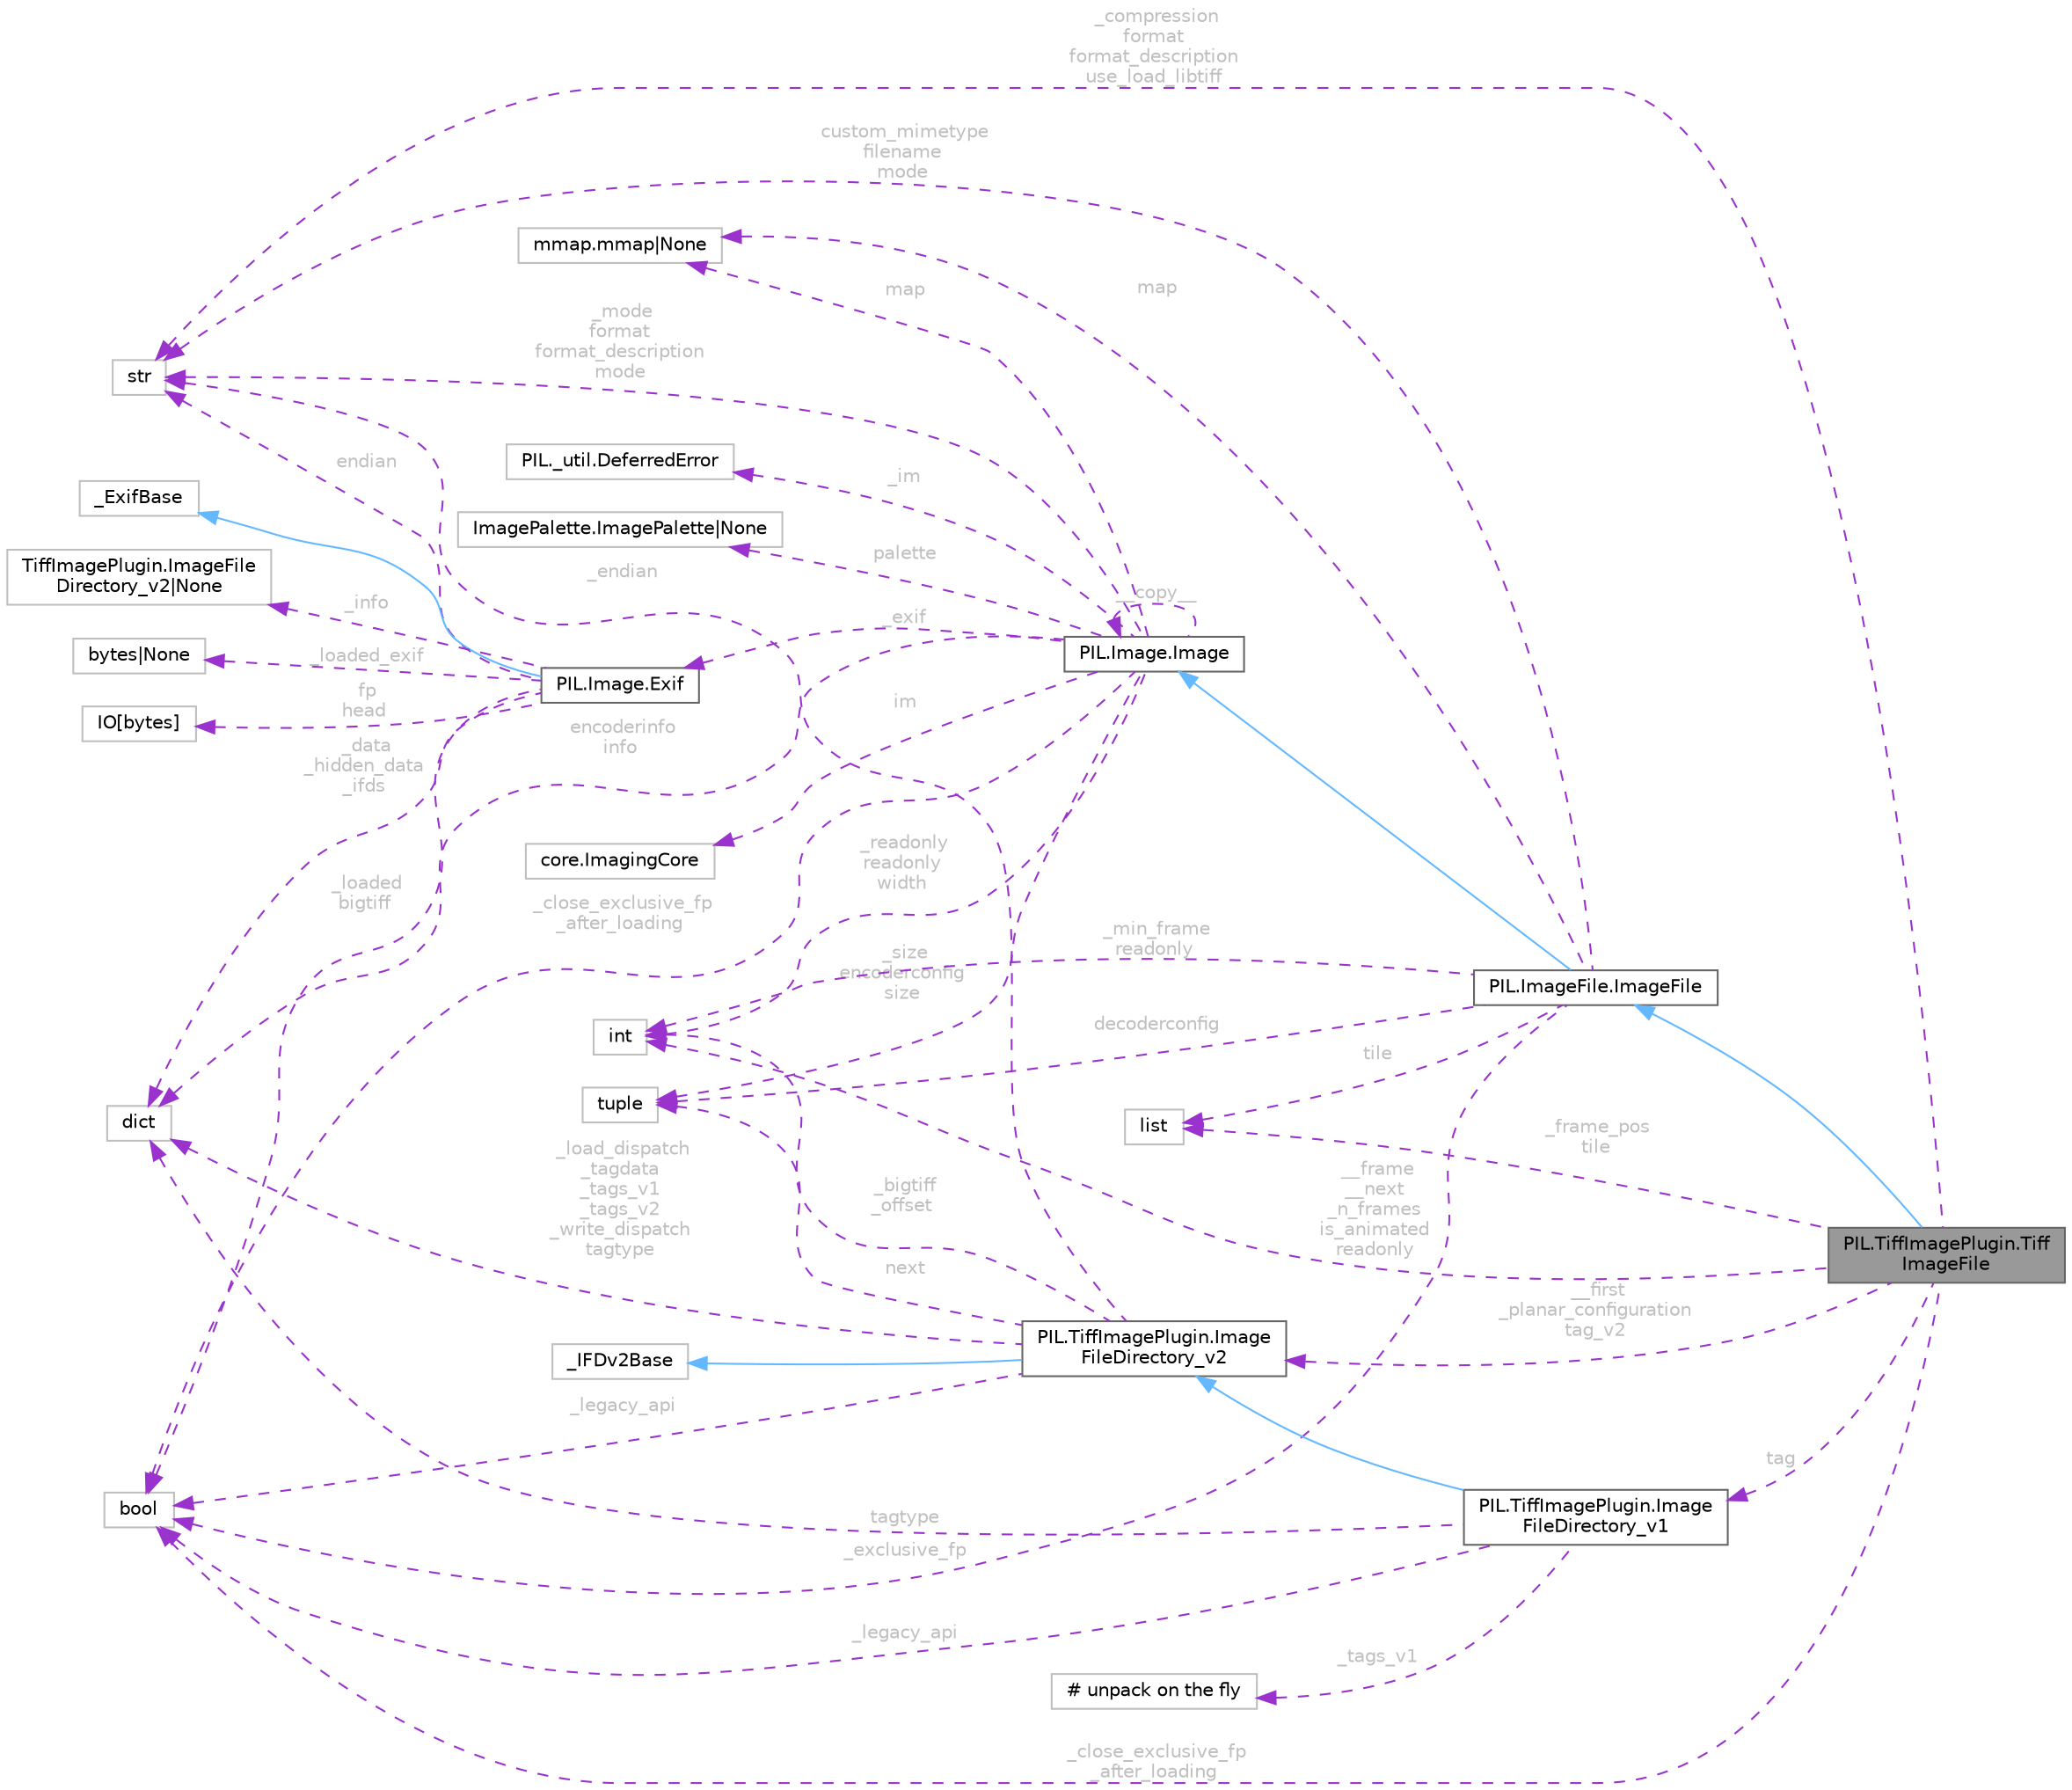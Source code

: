 digraph "PIL.TiffImagePlugin.TiffImageFile"
{
 // LATEX_PDF_SIZE
  bgcolor="transparent";
  edge [fontname=Helvetica,fontsize=10,labelfontname=Helvetica,labelfontsize=10];
  node [fontname=Helvetica,fontsize=10,shape=box,height=0.2,width=0.4];
  rankdir="LR";
  Node1 [id="Node000001",label="PIL.TiffImagePlugin.Tiff\lImageFile",height=0.2,width=0.4,color="gray40", fillcolor="grey60", style="filled", fontcolor="black",tooltip="Image plugin for TIFF files."];
  Node2 -> Node1 [id="edge43_Node000001_Node000002",dir="back",color="steelblue1",style="solid",tooltip=" "];
  Node2 [id="Node000002",label="PIL.ImageFile.ImageFile",height=0.2,width=0.4,color="gray40", fillcolor="white", style="filled",URL="$da/d3b/classPIL_1_1ImageFile_1_1ImageFile.html",tooltip=" "];
  Node3 -> Node2 [id="edge44_Node000002_Node000003",dir="back",color="steelblue1",style="solid",tooltip=" "];
  Node3 [id="Node000003",label="PIL.Image.Image",height=0.2,width=0.4,color="gray40", fillcolor="white", style="filled",URL="$db/d16/classPIL_1_1Image_1_1Image.html",tooltip=" "];
  Node4 -> Node3 [id="edge45_Node000003_Node000004",dir="back",color="darkorchid3",style="dashed",tooltip=" ",label=" _mode\nformat\nformat_description\nmode",fontcolor="grey" ];
  Node4 [id="Node000004",label="str",height=0.2,width=0.4,color="grey75", fillcolor="white", style="filled",tooltip=" "];
  Node5 -> Node3 [id="edge46_Node000003_Node000005",dir="back",color="darkorchid3",style="dashed",tooltip=" ",label=" _close_exclusive_fp\l_after_loading",fontcolor="grey" ];
  Node5 [id="Node000005",label="bool",height=0.2,width=0.4,color="grey75", fillcolor="white", style="filled",tooltip=" "];
  Node3 -> Node3 [id="edge47_Node000003_Node000003",dir="back",color="darkorchid3",style="dashed",tooltip=" ",label=" __copy__",fontcolor="grey" ];
  Node6 -> Node3 [id="edge48_Node000003_Node000006",dir="back",color="darkorchid3",style="dashed",tooltip=" ",label=" _im",fontcolor="grey" ];
  Node6 [id="Node000006",label="PIL._util.DeferredError",height=0.2,width=0.4,color="grey75", fillcolor="white", style="filled",URL="$d6/d5c/classPIL_1_1__util_1_1DeferredError.html",tooltip=" "];
  Node7 -> Node3 [id="edge49_Node000003_Node000007",dir="back",color="darkorchid3",style="dashed",tooltip=" ",label=" _size\nencoderconfig\nsize",fontcolor="grey" ];
  Node7 [id="Node000007",label="tuple",height=0.2,width=0.4,color="grey75", fillcolor="white", style="filled",tooltip=" "];
  Node8 -> Node3 [id="edge50_Node000003_Node000008",dir="back",color="darkorchid3",style="dashed",tooltip=" ",label=" palette",fontcolor="grey" ];
  Node8 [id="Node000008",label="ImagePalette.ImagePalette\|None",height=0.2,width=0.4,color="grey75", fillcolor="white", style="filled",tooltip=" "];
  Node9 -> Node3 [id="edge51_Node000003_Node000009",dir="back",color="darkorchid3",style="dashed",tooltip=" ",label=" encoderinfo\ninfo",fontcolor="grey" ];
  Node9 [id="Node000009",label="dict",height=0.2,width=0.4,color="grey75", fillcolor="white", style="filled",tooltip=" "];
  Node10 -> Node3 [id="edge52_Node000003_Node000010",dir="back",color="darkorchid3",style="dashed",tooltip=" ",label=" _readonly\nreadonly\nwidth",fontcolor="grey" ];
  Node10 [id="Node000010",label="int",height=0.2,width=0.4,color="grey75", fillcolor="white", style="filled",tooltip=" "];
  Node11 -> Node3 [id="edge53_Node000003_Node000011",dir="back",color="darkorchid3",style="dashed",tooltip=" ",label=" _exif",fontcolor="grey" ];
  Node11 [id="Node000011",label="PIL.Image.Exif",height=0.2,width=0.4,color="gray40", fillcolor="white", style="filled",URL="$d5/d98/classPIL_1_1Image_1_1Exif.html",tooltip=" "];
  Node12 -> Node11 [id="edge54_Node000011_Node000012",dir="back",color="steelblue1",style="solid",tooltip=" "];
  Node12 [id="Node000012",label="_ExifBase",height=0.2,width=0.4,color="grey75", fillcolor="white", style="filled",URL="$d3/dc3/class__ExifBase.html",tooltip=" "];
  Node4 -> Node11 [id="edge55_Node000011_Node000004",dir="back",color="darkorchid3",style="dashed",tooltip=" ",label=" endian",fontcolor="grey" ];
  Node5 -> Node11 [id="edge56_Node000011_Node000005",dir="back",color="darkorchid3",style="dashed",tooltip=" ",label=" _loaded\nbigtiff",fontcolor="grey" ];
  Node9 -> Node11 [id="edge57_Node000011_Node000009",dir="back",color="darkorchid3",style="dashed",tooltip=" ",label=" _data\n_hidden_data\n_ifds",fontcolor="grey" ];
  Node13 -> Node11 [id="edge58_Node000011_Node000013",dir="back",color="darkorchid3",style="dashed",tooltip=" ",label=" _info",fontcolor="grey" ];
  Node13 [id="Node000013",label="TiffImagePlugin.ImageFile\lDirectory_v2\|None",height=0.2,width=0.4,color="grey75", fillcolor="white", style="filled",tooltip=" "];
  Node14 -> Node11 [id="edge59_Node000011_Node000014",dir="back",color="darkorchid3",style="dashed",tooltip=" ",label=" _loaded_exif",fontcolor="grey" ];
  Node14 [id="Node000014",label="bytes\|None",height=0.2,width=0.4,color="grey75", fillcolor="white", style="filled",tooltip=" "];
  Node15 -> Node11 [id="edge60_Node000011_Node000015",dir="back",color="darkorchid3",style="dashed",tooltip=" ",label=" fp\nhead",fontcolor="grey" ];
  Node15 [id="Node000015",label="IO[bytes]",height=0.2,width=0.4,color="grey75", fillcolor="white", style="filled",tooltip=" "];
  Node16 -> Node3 [id="edge61_Node000003_Node000016",dir="back",color="darkorchid3",style="dashed",tooltip=" ",label=" map",fontcolor="grey" ];
  Node16 [id="Node000016",label="mmap.mmap\|None",height=0.2,width=0.4,color="grey75", fillcolor="white", style="filled",tooltip=" "];
  Node17 -> Node3 [id="edge62_Node000003_Node000017",dir="back",color="darkorchid3",style="dashed",tooltip=" ",label=" im",fontcolor="grey" ];
  Node17 [id="Node000017",label="core.ImagingCore",height=0.2,width=0.4,color="grey75", fillcolor="white", style="filled",tooltip=" "];
  Node10 -> Node2 [id="edge63_Node000002_Node000010",dir="back",color="darkorchid3",style="dashed",tooltip=" ",label=" _min_frame\nreadonly",fontcolor="grey" ];
  Node4 -> Node2 [id="edge64_Node000002_Node000004",dir="back",color="darkorchid3",style="dashed",tooltip=" ",label=" custom_mimetype\nfilename\nmode",fontcolor="grey" ];
  Node18 -> Node2 [id="edge65_Node000002_Node000018",dir="back",color="darkorchid3",style="dashed",tooltip=" ",label=" tile",fontcolor="grey" ];
  Node18 [id="Node000018",label="list",height=0.2,width=0.4,color="grey75", fillcolor="white", style="filled",tooltip=" "];
  Node7 -> Node2 [id="edge66_Node000002_Node000007",dir="back",color="darkorchid3",style="dashed",tooltip=" ",label=" decoderconfig",fontcolor="grey" ];
  Node5 -> Node2 [id="edge67_Node000002_Node000005",dir="back",color="darkorchid3",style="dashed",tooltip=" ",label=" _exclusive_fp",fontcolor="grey" ];
  Node16 -> Node2 [id="edge68_Node000002_Node000016",dir="back",color="darkorchid3",style="dashed",tooltip=" ",label=" map",fontcolor="grey" ];
  Node4 -> Node1 [id="edge69_Node000001_Node000004",dir="back",color="darkorchid3",style="dashed",tooltip=" ",label=" _compression\nformat\nformat_description\nuse_load_libtiff",fontcolor="grey" ];
  Node5 -> Node1 [id="edge70_Node000001_Node000005",dir="back",color="darkorchid3",style="dashed",tooltip=" ",label=" _close_exclusive_fp\l_after_loading",fontcolor="grey" ];
  Node19 -> Node1 [id="edge71_Node000001_Node000019",dir="back",color="darkorchid3",style="dashed",tooltip=" ",label=" __first\n_planar_configuration\ntag_v2",fontcolor="grey" ];
  Node19 [id="Node000019",label="PIL.TiffImagePlugin.Image\lFileDirectory_v2",height=0.2,width=0.4,color="gray40", fillcolor="white", style="filled",URL="$d3/df8/classPIL_1_1TiffImagePlugin_1_1ImageFileDirectory__v2.html",tooltip=" "];
  Node20 -> Node19 [id="edge72_Node000019_Node000020",dir="back",color="steelblue1",style="solid",tooltip=" "];
  Node20 [id="Node000020",label="_IFDv2Base",height=0.2,width=0.4,color="grey75", fillcolor="white", style="filled",URL="$d8/d6d/class__IFDv2Base.html",tooltip=" "];
  Node9 -> Node19 [id="edge73_Node000019_Node000009",dir="back",color="darkorchid3",style="dashed",tooltip=" ",label=" _load_dispatch\n_tagdata\n_tags_v1\n_tags_v2\n_write_dispatch\ntagtype",fontcolor="grey" ];
  Node4 -> Node19 [id="edge74_Node000019_Node000004",dir="back",color="darkorchid3",style="dashed",tooltip=" ",label=" _endian",fontcolor="grey" ];
  Node10 -> Node19 [id="edge75_Node000019_Node000010",dir="back",color="darkorchid3",style="dashed",tooltip=" ",label=" _bigtiff\n_offset",fontcolor="grey" ];
  Node7 -> Node19 [id="edge76_Node000019_Node000007",dir="back",color="darkorchid3",style="dashed",tooltip=" ",label=" next",fontcolor="grey" ];
  Node5 -> Node19 [id="edge77_Node000019_Node000005",dir="back",color="darkorchid3",style="dashed",tooltip=" ",label=" _legacy_api",fontcolor="grey" ];
  Node21 -> Node1 [id="edge78_Node000001_Node000021",dir="back",color="darkorchid3",style="dashed",tooltip=" ",label=" tag",fontcolor="grey" ];
  Node21 [id="Node000021",label="PIL.TiffImagePlugin.Image\lFileDirectory_v1",height=0.2,width=0.4,color="gray40", fillcolor="white", style="filled",URL="$da/d1e/classPIL_1_1TiffImagePlugin_1_1ImageFileDirectory__v1.html",tooltip=" "];
  Node19 -> Node21 [id="edge79_Node000021_Node000019",dir="back",color="steelblue1",style="solid",tooltip=" "];
  Node9 -> Node21 [id="edge80_Node000021_Node000009",dir="back",color="darkorchid3",style="dashed",tooltip=" ",label=" tagtype",fontcolor="grey" ];
  Node5 -> Node21 [id="edge81_Node000021_Node000005",dir="back",color="darkorchid3",style="dashed",tooltip=" ",label=" _legacy_api",fontcolor="grey" ];
  Node22 -> Node21 [id="edge82_Node000021_Node000022",dir="back",color="darkorchid3",style="dashed",tooltip=" ",label=" _tags_v1",fontcolor="grey" ];
  Node22 [id="Node000022",label="# unpack on the fly",height=0.2,width=0.4,color="grey75", fillcolor="white", style="filled",tooltip=" "];
  Node10 -> Node1 [id="edge83_Node000001_Node000010",dir="back",color="darkorchid3",style="dashed",tooltip=" ",label=" __frame\n__next\n_n_frames\nis_animated\nreadonly",fontcolor="grey" ];
  Node18 -> Node1 [id="edge84_Node000001_Node000018",dir="back",color="darkorchid3",style="dashed",tooltip=" ",label=" _frame_pos\ntile",fontcolor="grey" ];
}
